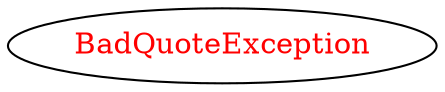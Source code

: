 digraph dependencyGraph {
 concentrate=true;
 ranksep="2.0";
 rankdir="LR"; 
 splines="ortho";
"BadQuoteException" [fontcolor="red"];
}